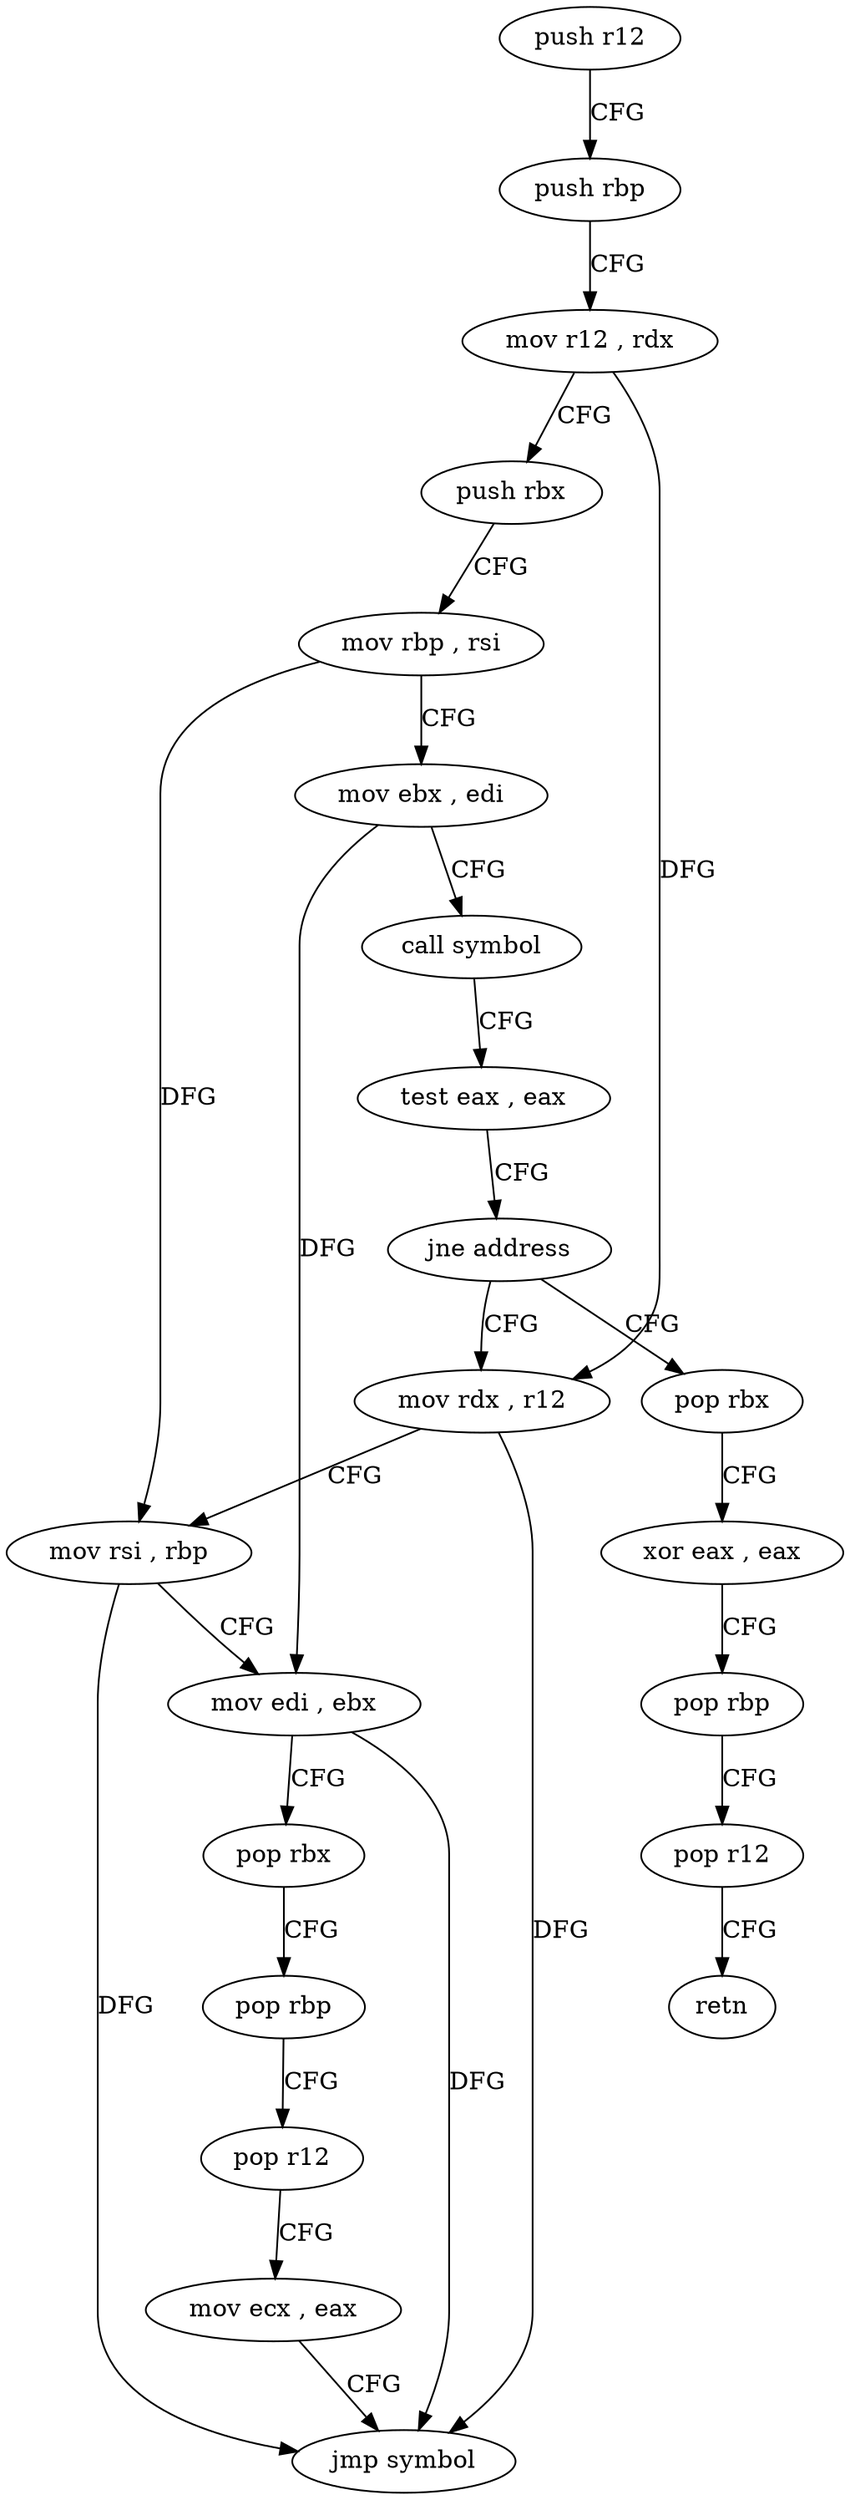 digraph "func" {
"4252384" [label = "push r12" ]
"4252386" [label = "push rbp" ]
"4252387" [label = "mov r12 , rdx" ]
"4252390" [label = "push rbx" ]
"4252391" [label = "mov rbp , rsi" ]
"4252394" [label = "mov ebx , edi" ]
"4252396" [label = "call symbol" ]
"4252401" [label = "test eax , eax" ]
"4252403" [label = "jne address" ]
"4252416" [label = "mov rdx , r12" ]
"4252405" [label = "pop rbx" ]
"4252419" [label = "mov rsi , rbp" ]
"4252422" [label = "mov edi , ebx" ]
"4252424" [label = "pop rbx" ]
"4252425" [label = "pop rbp" ]
"4252426" [label = "pop r12" ]
"4252428" [label = "mov ecx , eax" ]
"4252430" [label = "jmp symbol" ]
"4252406" [label = "xor eax , eax" ]
"4252408" [label = "pop rbp" ]
"4252409" [label = "pop r12" ]
"4252411" [label = "retn" ]
"4252384" -> "4252386" [ label = "CFG" ]
"4252386" -> "4252387" [ label = "CFG" ]
"4252387" -> "4252390" [ label = "CFG" ]
"4252387" -> "4252416" [ label = "DFG" ]
"4252390" -> "4252391" [ label = "CFG" ]
"4252391" -> "4252394" [ label = "CFG" ]
"4252391" -> "4252419" [ label = "DFG" ]
"4252394" -> "4252396" [ label = "CFG" ]
"4252394" -> "4252422" [ label = "DFG" ]
"4252396" -> "4252401" [ label = "CFG" ]
"4252401" -> "4252403" [ label = "CFG" ]
"4252403" -> "4252416" [ label = "CFG" ]
"4252403" -> "4252405" [ label = "CFG" ]
"4252416" -> "4252419" [ label = "CFG" ]
"4252416" -> "4252430" [ label = "DFG" ]
"4252405" -> "4252406" [ label = "CFG" ]
"4252419" -> "4252422" [ label = "CFG" ]
"4252419" -> "4252430" [ label = "DFG" ]
"4252422" -> "4252424" [ label = "CFG" ]
"4252422" -> "4252430" [ label = "DFG" ]
"4252424" -> "4252425" [ label = "CFG" ]
"4252425" -> "4252426" [ label = "CFG" ]
"4252426" -> "4252428" [ label = "CFG" ]
"4252428" -> "4252430" [ label = "CFG" ]
"4252406" -> "4252408" [ label = "CFG" ]
"4252408" -> "4252409" [ label = "CFG" ]
"4252409" -> "4252411" [ label = "CFG" ]
}
